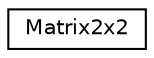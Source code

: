digraph "Graphical Class Hierarchy"
{
  edge [fontname="Helvetica",fontsize="10",labelfontname="Helvetica",labelfontsize="10"];
  node [fontname="Helvetica",fontsize="10",shape=record];
  rankdir="LR";
  Node1 [label="Matrix2x2",height=0.2,width=0.4,color="black", fillcolor="white", style="filled",URL="$struct_matrix2x2.html"];
}
